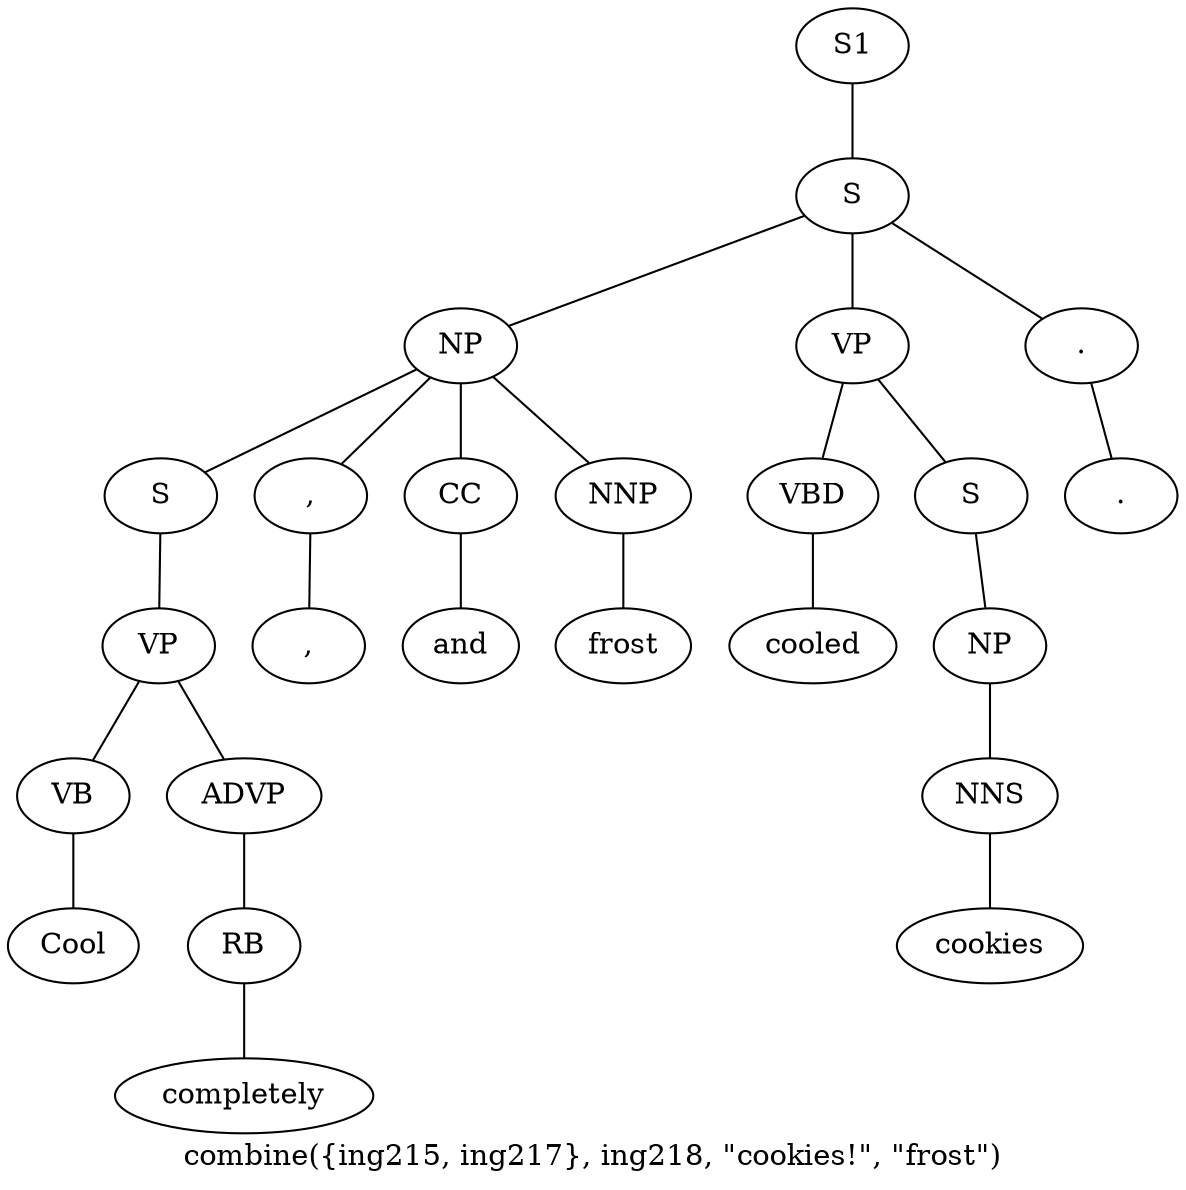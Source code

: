 graph SyntaxGraph {
	label = "combine({ing215, ing217}, ing218, \"cookies!\", \"frost\")";
	Node0 [label="S1"];
	Node1 [label="S"];
	Node2 [label="NP"];
	Node3 [label="S"];
	Node4 [label="VP"];
	Node5 [label="VB"];
	Node6 [label="Cool"];
	Node7 [label="ADVP"];
	Node8 [label="RB"];
	Node9 [label="completely"];
	Node10 [label=","];
	Node11 [label=","];
	Node12 [label="CC"];
	Node13 [label="and"];
	Node14 [label="NNP"];
	Node15 [label="frost"];
	Node16 [label="VP"];
	Node17 [label="VBD"];
	Node18 [label="cooled"];
	Node19 [label="S"];
	Node20 [label="NP"];
	Node21 [label="NNS"];
	Node22 [label="cookies"];
	Node23 [label="."];
	Node24 [label="."];

	Node0 -- Node1;
	Node1 -- Node2;
	Node1 -- Node16;
	Node1 -- Node23;
	Node2 -- Node3;
	Node2 -- Node10;
	Node2 -- Node12;
	Node2 -- Node14;
	Node3 -- Node4;
	Node4 -- Node5;
	Node4 -- Node7;
	Node5 -- Node6;
	Node7 -- Node8;
	Node8 -- Node9;
	Node10 -- Node11;
	Node12 -- Node13;
	Node14 -- Node15;
	Node16 -- Node17;
	Node16 -- Node19;
	Node17 -- Node18;
	Node19 -- Node20;
	Node20 -- Node21;
	Node21 -- Node22;
	Node23 -- Node24;
}